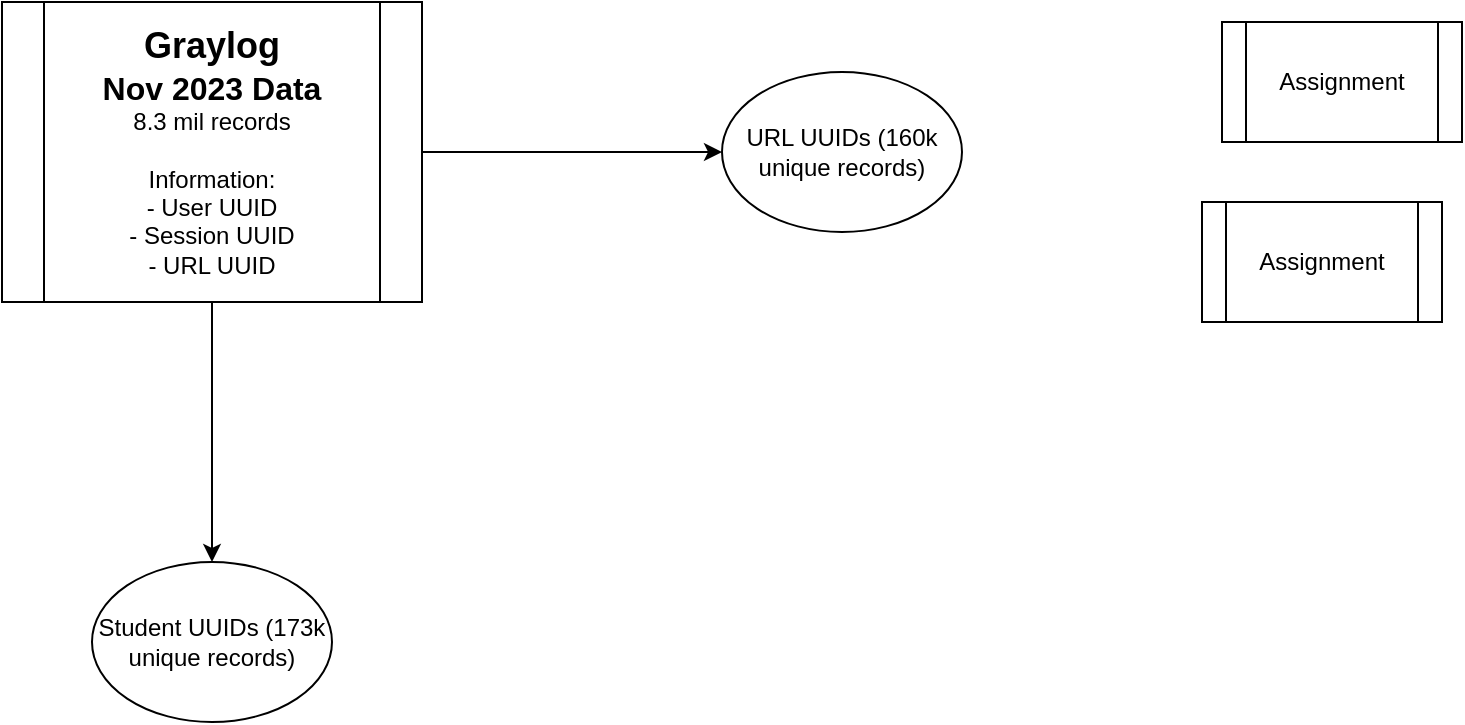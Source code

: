 <mxfile version="24.7.6">
  <diagram id="wFE0QG_FPsp0jaGvCLVb" name="Page-1">
    <mxGraphModel dx="2074" dy="1106" grid="1" gridSize="10" guides="1" tooltips="1" connect="1" arrows="1" fold="1" page="1" pageScale="1" pageWidth="850" pageHeight="1100" math="0" shadow="0">
      <root>
        <mxCell id="0" />
        <mxCell id="1" parent="0" />
        <mxCell id="pp7dFvi1Cq4HVV2FVrHm-5" style="edgeStyle=orthogonalEdgeStyle;rounded=0;orthogonalLoop=1;jettySize=auto;html=1;" edge="1" parent="1" source="pp7dFvi1Cq4HVV2FVrHm-1" target="pp7dFvi1Cq4HVV2FVrHm-2">
          <mxGeometry relative="1" as="geometry" />
        </mxCell>
        <mxCell id="pp7dFvi1Cq4HVV2FVrHm-7" style="edgeStyle=orthogonalEdgeStyle;rounded=0;orthogonalLoop=1;jettySize=auto;html=1;" edge="1" parent="1" source="pp7dFvi1Cq4HVV2FVrHm-1" target="pp7dFvi1Cq4HVV2FVrHm-6">
          <mxGeometry relative="1" as="geometry" />
        </mxCell>
        <mxCell id="pp7dFvi1Cq4HVV2FVrHm-1" value="&lt;font style=&quot;font-size: 18px;&quot;&gt;&lt;b&gt;Graylog&lt;/b&gt;&lt;/font&gt;&lt;div&gt;&lt;font size=&quot;3&quot;&gt;&lt;b&gt;Nov 2023 Data&lt;/b&gt;&lt;/font&gt;&lt;/div&gt;&lt;div&gt;8.3 mil records&lt;/div&gt;&lt;div&gt;&lt;br&gt;&lt;/div&gt;&lt;div&gt;Information:&lt;br&gt;- User UUID&lt;/div&gt;&lt;div&gt;- Session UUID&lt;/div&gt;&lt;div&gt;- URL UUID&lt;/div&gt;" style="shape=process;whiteSpace=wrap;html=1;backgroundOutline=1;" vertex="1" parent="1">
          <mxGeometry x="30" y="30" width="210" height="150" as="geometry" />
        </mxCell>
        <mxCell id="pp7dFvi1Cq4HVV2FVrHm-2" value="URL UUIDs (160k unique records)" style="ellipse;whiteSpace=wrap;html=1;" vertex="1" parent="1">
          <mxGeometry x="390" y="65" width="120" height="80" as="geometry" />
        </mxCell>
        <mxCell id="pp7dFvi1Cq4HVV2FVrHm-6" value="Student UUIDs (173k unique records)" style="ellipse;whiteSpace=wrap;html=1;" vertex="1" parent="1">
          <mxGeometry x="75" y="310" width="120" height="80" as="geometry" />
        </mxCell>
        <mxCell id="pp7dFvi1Cq4HVV2FVrHm-11" value="Assignment" style="shape=process;whiteSpace=wrap;html=1;backgroundOutline=1;" vertex="1" parent="1">
          <mxGeometry x="640" y="40" width="120" height="60" as="geometry" />
        </mxCell>
        <mxCell id="pp7dFvi1Cq4HVV2FVrHm-12" value="Assignment" style="shape=process;whiteSpace=wrap;html=1;backgroundOutline=1;" vertex="1" parent="1">
          <mxGeometry x="630" y="130" width="120" height="60" as="geometry" />
        </mxCell>
      </root>
    </mxGraphModel>
  </diagram>
</mxfile>
